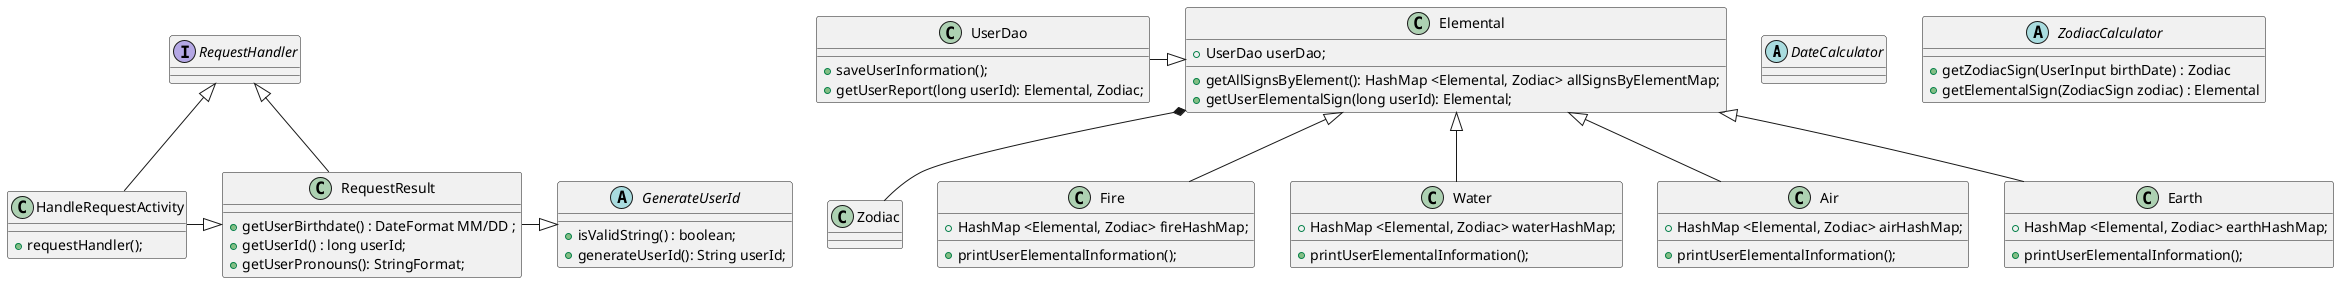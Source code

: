 @startuml
'https://plantuml.com/class-diagram

abstract class DateCalculator


interface RequestHandler
class HandleRequestActivity extends RequestHandler{
+ requestHandler();

}

class RequestResult extends RequestHandler {
+ getUserBirthdate() : DateFormat MM/DD ;
+ getUserId() : long userId;
+ getUserPronouns(): StringFormat;
}


HandleRequestActivity -|> RequestResult

class UserDao{
+ saveUserInformation();
+ getUserReport(long userId): Elemental, Zodiac;
}


RequestResult -|> GenerateUserId


Elemental *-- Zodiac

UserDao -|> Elemental


abstract class ZodiacCalculator{
    + getZodiacSign(UserInput birthDate) : Zodiac
    + getElementalSign(ZodiacSign zodiac) : Elemental
}


abstract class GenerateUserId{
    + isValidString() : boolean;
    + generateUserId(): String userId;

}

class Elemental {
+ UserDao userDao;
+ getAllSignsByElement(): HashMap <Elemental, Zodiac> allSignsByElementMap;
+ getUserElementalSign(long userId): Elemental;

}

class Fire extends Elemental{
+ HashMap <Elemental, Zodiac> fireHashMap;
+ printUserElementalInformation();
}

class Water extends Elemental {
+ HashMap <Elemental, Zodiac> waterHashMap;
+ printUserElementalInformation();

}

class Air extends Elemental{
+ HashMap <Elemental, Zodiac> airHashMap;
+ printUserElementalInformation();
}


class Earth extends Elemental{
+ HashMap <Elemental, Zodiac> earthHashMap;
+ printUserElementalInformation();
}



@enduml